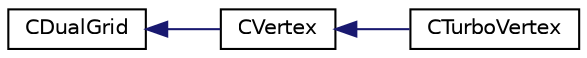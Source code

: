 digraph "Graphical Class Hierarchy"
{
 // LATEX_PDF_SIZE
  edge [fontname="Helvetica",fontsize="10",labelfontname="Helvetica",labelfontsize="10"];
  node [fontname="Helvetica",fontsize="10",shape=record];
  rankdir="LR";
  Node0 [label="CDualGrid",height=0.2,width=0.4,color="black", fillcolor="white", style="filled",URL="$classCDualGrid.html",tooltip="Class for controlling the dual volume definition. The dual volume is compose by three main elements: ..."];
  Node0 -> Node1 [dir="back",color="midnightblue",fontsize="10",style="solid",fontname="Helvetica"];
  Node1 [label="CVertex",height=0.2,width=0.4,color="black", fillcolor="white", style="filled",URL="$classCVertex.html",tooltip="Class for vertex definition (equivalent to edges, but for the boundaries)."];
  Node1 -> Node2 [dir="back",color="midnightblue",fontsize="10",style="solid",fontname="Helvetica"];
  Node2 [label="CTurboVertex",height=0.2,width=0.4,color="black", fillcolor="white", style="filled",URL="$classCTurboVertex.html",tooltip="Class for vertex definition for turbomachinery (equivalent to edges, but for the boundaries)."];
}
